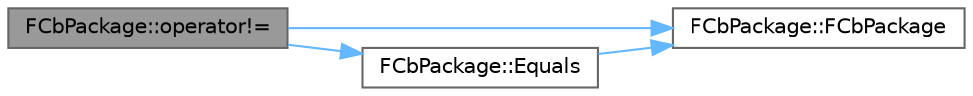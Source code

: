 digraph "FCbPackage::operator!="
{
 // INTERACTIVE_SVG=YES
 // LATEX_PDF_SIZE
  bgcolor="transparent";
  edge [fontname=Helvetica,fontsize=10,labelfontname=Helvetica,labelfontsize=10];
  node [fontname=Helvetica,fontsize=10,shape=box,height=0.2,width=0.4];
  rankdir="LR";
  Node1 [id="Node000001",label="FCbPackage::operator!=",height=0.2,width=0.4,color="gray40", fillcolor="grey60", style="filled", fontcolor="black",tooltip=" "];
  Node1 -> Node2 [id="edge1_Node000001_Node000002",color="steelblue1",style="solid",tooltip=" "];
  Node2 [id="Node000002",label="FCbPackage::FCbPackage",height=0.2,width=0.4,color="grey40", fillcolor="white", style="filled",URL="$d4/da9/classFCbPackage.html#a3886870cfaf470b82cf8ecdd89ed134d",tooltip="Construct a null package."];
  Node1 -> Node3 [id="edge2_Node000001_Node000003",color="steelblue1",style="solid",tooltip=" "];
  Node3 [id="Node000003",label="FCbPackage::Equals",height=0.2,width=0.4,color="grey40", fillcolor="white", style="filled",URL="$d4/da9/classFCbPackage.html#a0eb9a31198c2a6ee67ca5460fd550ef2",tooltip="Compares packages by their object and attachment hashes."];
  Node3 -> Node2 [id="edge3_Node000003_Node000002",color="steelblue1",style="solid",tooltip=" "];
}
